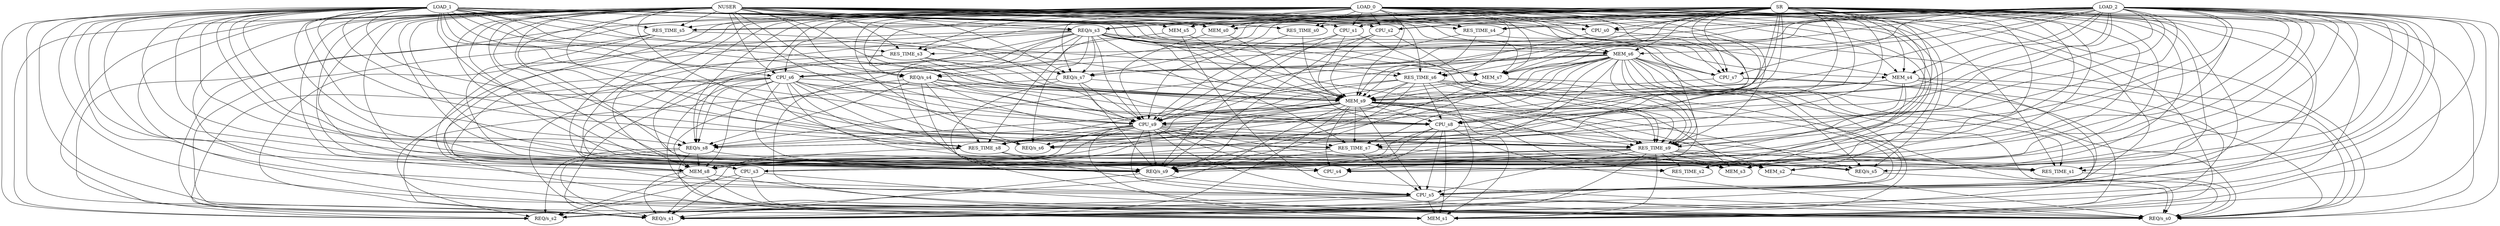 strict digraph "" {
	NUSER -> "REQ/s_s0";
	NUSER -> RES_TIME_s0;
	NUSER -> CPU_s0;
	NUSER -> MEM_s0;
	NUSER -> "REQ/s_s1";
	NUSER -> RES_TIME_s1;
	NUSER -> CPU_s1;
	NUSER -> MEM_s1;
	NUSER -> "REQ/s_s2";
	NUSER -> RES_TIME_s2;
	NUSER -> CPU_s2;
	NUSER -> MEM_s2;
	NUSER -> "REQ/s_s3";
	NUSER -> RES_TIME_s3;
	NUSER -> CPU_s3;
	NUSER -> MEM_s3;
	NUSER -> "REQ/s_s4";
	NUSER -> RES_TIME_s4;
	NUSER -> CPU_s4;
	NUSER -> MEM_s4;
	NUSER -> "REQ/s_s5";
	NUSER -> RES_TIME_s5;
	NUSER -> CPU_s5;
	NUSER -> MEM_s5;
	NUSER -> "REQ/s_s6";
	NUSER -> RES_TIME_s6;
	NUSER -> CPU_s6;
	NUSER -> MEM_s6;
	NUSER -> "REQ/s_s7";
	NUSER -> RES_TIME_s7;
	NUSER -> CPU_s7;
	NUSER -> MEM_s7;
	NUSER -> "REQ/s_s8";
	NUSER -> RES_TIME_s8;
	NUSER -> CPU_s8;
	NUSER -> MEM_s8;
	NUSER -> "REQ/s_s9";
	NUSER -> RES_TIME_s9;
	NUSER -> CPU_s9;
	NUSER -> MEM_s9;
	LOAD_0 -> "REQ/s_s0";
	LOAD_0 -> RES_TIME_s0;
	LOAD_0 -> CPU_s0;
	LOAD_0 -> MEM_s0;
	LOAD_0 -> "REQ/s_s1";
	LOAD_0 -> RES_TIME_s1;
	LOAD_0 -> CPU_s1;
	LOAD_0 -> MEM_s1;
	LOAD_0 -> "REQ/s_s2";
	LOAD_0 -> RES_TIME_s2;
	LOAD_0 -> CPU_s2;
	LOAD_0 -> MEM_s2;
	LOAD_0 -> "REQ/s_s3";
	LOAD_0 -> RES_TIME_s3;
	LOAD_0 -> CPU_s3;
	LOAD_0 -> MEM_s3;
	LOAD_0 -> "REQ/s_s4";
	LOAD_0 -> RES_TIME_s4;
	LOAD_0 -> CPU_s4;
	LOAD_0 -> MEM_s4;
	LOAD_0 -> "REQ/s_s5";
	LOAD_0 -> RES_TIME_s5;
	LOAD_0 -> CPU_s5;
	LOAD_0 -> MEM_s5;
	LOAD_0 -> "REQ/s_s6";
	LOAD_0 -> RES_TIME_s6;
	LOAD_0 -> CPU_s6;
	LOAD_0 -> MEM_s6;
	LOAD_0 -> "REQ/s_s7";
	LOAD_0 -> RES_TIME_s7;
	LOAD_0 -> CPU_s7;
	LOAD_0 -> MEM_s7;
	LOAD_0 -> "REQ/s_s8";
	LOAD_0 -> RES_TIME_s8;
	LOAD_0 -> CPU_s8;
	LOAD_0 -> MEM_s8;
	LOAD_0 -> "REQ/s_s9";
	LOAD_0 -> RES_TIME_s9;
	LOAD_0 -> CPU_s9;
	LOAD_0 -> MEM_s9;
	LOAD_1 -> "REQ/s_s0";
	LOAD_1 -> RES_TIME_s0;
	LOAD_1 -> CPU_s0;
	LOAD_1 -> MEM_s0;
	LOAD_1 -> "REQ/s_s1";
	LOAD_1 -> RES_TIME_s1;
	LOAD_1 -> CPU_s1;
	LOAD_1 -> MEM_s1;
	LOAD_1 -> "REQ/s_s2";
	LOAD_1 -> RES_TIME_s2;
	LOAD_1 -> CPU_s2;
	LOAD_1 -> MEM_s2;
	LOAD_1 -> "REQ/s_s3";
	LOAD_1 -> RES_TIME_s3;
	LOAD_1 -> CPU_s3;
	LOAD_1 -> MEM_s3;
	LOAD_1 -> "REQ/s_s4";
	LOAD_1 -> RES_TIME_s4;
	LOAD_1 -> CPU_s4;
	LOAD_1 -> MEM_s4;
	LOAD_1 -> "REQ/s_s5";
	LOAD_1 -> RES_TIME_s5;
	LOAD_1 -> CPU_s5;
	LOAD_1 -> MEM_s5;
	LOAD_1 -> "REQ/s_s6";
	LOAD_1 -> RES_TIME_s6;
	LOAD_1 -> CPU_s6;
	LOAD_1 -> MEM_s6;
	LOAD_1 -> "REQ/s_s7";
	LOAD_1 -> RES_TIME_s7;
	LOAD_1 -> CPU_s7;
	LOAD_1 -> MEM_s7;
	LOAD_1 -> "REQ/s_s8";
	LOAD_1 -> RES_TIME_s8;
	LOAD_1 -> CPU_s8;
	LOAD_1 -> MEM_s8;
	LOAD_1 -> "REQ/s_s9";
	LOAD_1 -> RES_TIME_s9;
	LOAD_1 -> CPU_s9;
	LOAD_1 -> MEM_s9;
	LOAD_2 -> "REQ/s_s0";
	LOAD_2 -> RES_TIME_s0;
	LOAD_2 -> CPU_s0;
	LOAD_2 -> MEM_s0;
	LOAD_2 -> "REQ/s_s1";
	LOAD_2 -> RES_TIME_s1;
	LOAD_2 -> CPU_s1;
	LOAD_2 -> MEM_s1;
	LOAD_2 -> "REQ/s_s2";
	LOAD_2 -> RES_TIME_s2;
	LOAD_2 -> CPU_s2;
	LOAD_2 -> MEM_s2;
	LOAD_2 -> "REQ/s_s3";
	LOAD_2 -> RES_TIME_s3;
	LOAD_2 -> CPU_s3;
	LOAD_2 -> MEM_s3;
	LOAD_2 -> "REQ/s_s4";
	LOAD_2 -> RES_TIME_s4;
	LOAD_2 -> CPU_s4;
	LOAD_2 -> MEM_s4;
	LOAD_2 -> "REQ/s_s5";
	LOAD_2 -> RES_TIME_s5;
	LOAD_2 -> CPU_s5;
	LOAD_2 -> MEM_s5;
	LOAD_2 -> "REQ/s_s6";
	LOAD_2 -> RES_TIME_s6;
	LOAD_2 -> CPU_s6;
	LOAD_2 -> MEM_s6;
	LOAD_2 -> "REQ/s_s7";
	LOAD_2 -> RES_TIME_s7;
	LOAD_2 -> CPU_s7;
	LOAD_2 -> MEM_s7;
	LOAD_2 -> "REQ/s_s8";
	LOAD_2 -> RES_TIME_s8;
	LOAD_2 -> CPU_s8;
	LOAD_2 -> MEM_s8;
	LOAD_2 -> "REQ/s_s9";
	LOAD_2 -> RES_TIME_s9;
	LOAD_2 -> CPU_s9;
	LOAD_2 -> MEM_s9;
	SR -> "REQ/s_s0";
	SR -> RES_TIME_s0;
	SR -> CPU_s0;
	SR -> MEM_s0;
	SR -> "REQ/s_s1";
	SR -> RES_TIME_s1;
	SR -> CPU_s1;
	SR -> MEM_s1;
	SR -> "REQ/s_s2";
	SR -> RES_TIME_s2;
	SR -> CPU_s2;
	SR -> MEM_s2;
	SR -> "REQ/s_s3";
	SR -> RES_TIME_s3;
	SR -> CPU_s3;
	SR -> MEM_s3;
	SR -> "REQ/s_s4";
	SR -> RES_TIME_s4;
	SR -> CPU_s4;
	SR -> MEM_s4;
	SR -> "REQ/s_s5";
	SR -> RES_TIME_s5;
	SR -> CPU_s5;
	SR -> MEM_s5;
	SR -> "REQ/s_s6";
	SR -> RES_TIME_s6;
	SR -> CPU_s6;
	SR -> MEM_s6;
	SR -> "REQ/s_s7";
	SR -> RES_TIME_s7;
	SR -> CPU_s7;
	SR -> MEM_s7;
	SR -> "REQ/s_s8";
	SR -> RES_TIME_s8;
	SR -> CPU_s8;
	SR -> MEM_s8;
	SR -> "REQ/s_s9";
	SR -> RES_TIME_s9;
	SR -> CPU_s9;
	SR -> MEM_s9;
	RES_TIME_s0 -> CPU_s9;
	RES_TIME_s0 -> MEM_s9;
	CPU_s0 -> "REQ/s_s0";
	CPU_s0 -> MEM_s9;
	MEM_s0 -> CPU_s9;
	MEM_s0 -> MEM_s9;
	RES_TIME_s1 -> "REQ/s_s0";
	CPU_s1 -> "REQ/s_s9";
	CPU_s1 -> RES_TIME_s9;
	CPU_s1 -> CPU_s9;
	CPU_s1 -> MEM_s9;
	CPU_s2 -> "REQ/s_s9";
	CPU_s2 -> RES_TIME_s9;
	CPU_s2 -> CPU_s9;
	CPU_s2 -> MEM_s9;
	MEM_s2 -> "REQ/s_s0";
	"REQ/s_s3" -> "REQ/s_s1";
	"REQ/s_s3" -> MEM_s1;
	"REQ/s_s3" -> "REQ/s_s2";
	"REQ/s_s3" -> "REQ/s_s6";
	"REQ/s_s3" -> RES_TIME_s6;
	"REQ/s_s3" -> CPU_s6;
	"REQ/s_s3" -> MEM_s6;
	"REQ/s_s3" -> "REQ/s_s7";
	"REQ/s_s3" -> RES_TIME_s7;
	"REQ/s_s3" -> CPU_s7;
	"REQ/s_s3" -> MEM_s7;
	"REQ/s_s3" -> "REQ/s_s8";
	"REQ/s_s3" -> RES_TIME_s8;
	"REQ/s_s3" -> CPU_s8;
	"REQ/s_s3" -> MEM_s8;
	"REQ/s_s3" -> "REQ/s_s9";
	"REQ/s_s3" -> RES_TIME_s9;
	"REQ/s_s3" -> CPU_s9;
	"REQ/s_s3" -> MEM_s9;
	RES_TIME_s3 -> MEM_s8;
	RES_TIME_s3 -> "REQ/s_s9";
	RES_TIME_s3 -> RES_TIME_s9;
	RES_TIME_s3 -> CPU_s9;
	RES_TIME_s3 -> MEM_s9;
	CPU_s3 -> "REQ/s_s0";
	CPU_s3 -> "REQ/s_s1";
	CPU_s3 -> MEM_s1;
	CPU_s3 -> "REQ/s_s2";
	"REQ/s_s4" -> "REQ/s_s8";
	"REQ/s_s4" -> RES_TIME_s8;
	"REQ/s_s4" -> CPU_s8;
	"REQ/s_s4" -> MEM_s8;
	"REQ/s_s4" -> "REQ/s_s9";
	"REQ/s_s4" -> RES_TIME_s9;
	"REQ/s_s4" -> CPU_s9;
	"REQ/s_s4" -> MEM_s9;
	RES_TIME_s4 -> RES_TIME_s9;
	RES_TIME_s4 -> CPU_s9;
	RES_TIME_s4 -> MEM_s9;
	MEM_s4 -> "REQ/s_s0";
	MEM_s4 -> MEM_s1;
	MEM_s4 -> "REQ/s_s2";
	MEM_s4 -> "REQ/s_s9";
	MEM_s4 -> RES_TIME_s9;
	MEM_s4 -> CPU_s9;
	MEM_s4 -> MEM_s9;
	"REQ/s_s5" -> "REQ/s_s0";
	RES_TIME_s5 -> "REQ/s_s0";
	RES_TIME_s5 -> "REQ/s_s1";
	RES_TIME_s5 -> "REQ/s_s9";
	RES_TIME_s5 -> MEM_s9;
	CPU_s5 -> "REQ/s_s0";
	CPU_s5 -> "REQ/s_s1";
	CPU_s5 -> MEM_s1;
	CPU_s5 -> "REQ/s_s2";
	MEM_s5 -> "REQ/s_s0";
	MEM_s5 -> "REQ/s_s1";
	MEM_s5 -> MEM_s9;
	RES_TIME_s6 -> "REQ/s_s0";
	RES_TIME_s6 -> "REQ/s_s1";
	RES_TIME_s6 -> MEM_s3;
	RES_TIME_s6 -> CPU_s5;
	RES_TIME_s6 -> RES_TIME_s8;
	RES_TIME_s6 -> CPU_s8;
	RES_TIME_s6 -> MEM_s8;
	RES_TIME_s6 -> "REQ/s_s9";
	RES_TIME_s6 -> RES_TIME_s9;
	RES_TIME_s6 -> CPU_s9;
	RES_TIME_s6 -> MEM_s9;
	CPU_s6 -> "REQ/s_s0";
	CPU_s6 -> MEM_s1;
	CPU_s6 -> "REQ/s_s2";
	CPU_s6 -> CPU_s4;
	CPU_s6 -> CPU_s5;
	CPU_s6 -> "REQ/s_s6";
	CPU_s6 -> "REQ/s_s8";
	CPU_s6 -> RES_TIME_s8;
	CPU_s6 -> CPU_s8;
	CPU_s6 -> MEM_s8;
	CPU_s6 -> "REQ/s_s9";
	CPU_s6 -> RES_TIME_s9;
	CPU_s6 -> CPU_s9;
	CPU_s6 -> MEM_s9;
	MEM_s6 -> "REQ/s_s0";
	MEM_s6 -> "REQ/s_s1";
	MEM_s6 -> RES_TIME_s1;
	MEM_s6 -> MEM_s1;
	MEM_s6 -> CPU_s4;
	MEM_s6 -> "REQ/s_s5";
	MEM_s6 -> CPU_s5;
	MEM_s6 -> "REQ/s_s6";
	MEM_s6 -> "REQ/s_s7";
	MEM_s6 -> RES_TIME_s7;
	MEM_s6 -> CPU_s7;
	MEM_s6 -> MEM_s7;
	MEM_s6 -> "REQ/s_s8";
	MEM_s6 -> RES_TIME_s8;
	MEM_s6 -> CPU_s8;
	MEM_s6 -> MEM_s8;
	MEM_s6 -> "REQ/s_s9";
	MEM_s6 -> RES_TIME_s9;
	MEM_s6 -> CPU_s9;
	MEM_s6 -> MEM_s9;
	"REQ/s_s7" -> "REQ/s_s0";
	"REQ/s_s7" -> "REQ/s_s1";
	"REQ/s_s7" -> "REQ/s_s9";
	"REQ/s_s7" -> CPU_s9;
	"REQ/s_s7" -> MEM_s9;
	RES_TIME_s7 -> "REQ/s_s5";
	RES_TIME_s7 -> CPU_s5;
	RES_TIME_s7 -> MEM_s8;
	RES_TIME_s7 -> "REQ/s_s9";
	CPU_s7 -> "REQ/s_s0";
	CPU_s7 -> MEM_s1;
	CPU_s7 -> MEM_s9;
	MEM_s7 -> "REQ/s_s0";
	MEM_s7 -> "REQ/s_s9";
	MEM_s7 -> RES_TIME_s9;
	MEM_s7 -> CPU_s9;
	MEM_s7 -> MEM_s9;
	"REQ/s_s8" -> "REQ/s_s1";
	"REQ/s_s8" -> MEM_s1;
	"REQ/s_s8" -> "REQ/s_s2";
	"REQ/s_s8" -> MEM_s8;
	"REQ/s_s8" -> "REQ/s_s9";
	RES_TIME_s8 -> CPU_s5;
	RES_TIME_s8 -> MEM_s8;
	RES_TIME_s8 -> "REQ/s_s9";
	CPU_s8 -> "REQ/s_s0";
	CPU_s8 -> RES_TIME_s1;
	CPU_s8 -> MEM_s1;
	CPU_s8 -> CPU_s4;
	CPU_s8 -> CPU_s5;
	CPU_s8 -> MEM_s8;
	CPU_s8 -> "REQ/s_s9";
	MEM_s8 -> "REQ/s_s0";
	MEM_s8 -> "REQ/s_s1";
	MEM_s8 -> MEM_s1;
	MEM_s8 -> "REQ/s_s2";
	"REQ/s_s9" -> "REQ/s_s1";
	"REQ/s_s9" -> CPU_s5;
	RES_TIME_s9 -> "REQ/s_s1";
	RES_TIME_s9 -> RES_TIME_s1;
	RES_TIME_s9 -> MEM_s1;
	RES_TIME_s9 -> RES_TIME_s2;
	RES_TIME_s9 -> MEM_s2;
	RES_TIME_s9 -> CPU_s3;
	RES_TIME_s9 -> MEM_s3;
	RES_TIME_s9 -> CPU_s4;
	RES_TIME_s9 -> "REQ/s_s5";
	RES_TIME_s9 -> CPU_s5;
	RES_TIME_s9 -> MEM_s8;
	RES_TIME_s9 -> "REQ/s_s9";
	CPU_s9 -> "REQ/s_s0";
	CPU_s9 -> "REQ/s_s1";
	CPU_s9 -> MEM_s1;
	CPU_s9 -> MEM_s2;
	CPU_s9 -> MEM_s3;
	CPU_s9 -> CPU_s4;
	CPU_s9 -> CPU_s5;
	CPU_s9 -> "REQ/s_s6";
	CPU_s9 -> RES_TIME_s7;
	CPU_s9 -> "REQ/s_s8";
	CPU_s9 -> RES_TIME_s8;
	CPU_s9 -> MEM_s8;
	CPU_s9 -> "REQ/s_s9";
	CPU_s9 -> RES_TIME_s9;
	MEM_s9 -> "REQ/s_s1";
	MEM_s9 -> MEM_s1;
	MEM_s9 -> "REQ/s_s2";
	MEM_s9 -> RES_TIME_s2;
	MEM_s9 -> MEM_s2;
	MEM_s9 -> MEM_s3;
	MEM_s9 -> CPU_s4;
	MEM_s9 -> "REQ/s_s5";
	MEM_s9 -> CPU_s5;
	MEM_s9 -> "REQ/s_s6";
	MEM_s9 -> RES_TIME_s7;
	MEM_s9 -> "REQ/s_s8";
	MEM_s9 -> RES_TIME_s8;
	MEM_s9 -> CPU_s8;
	MEM_s9 -> MEM_s8;
	MEM_s9 -> "REQ/s_s9";
	MEM_s9 -> RES_TIME_s9;
	MEM_s9 -> CPU_s9;
}
